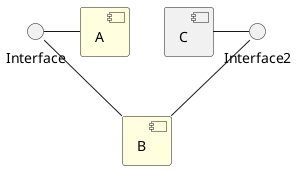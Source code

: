@startuml



component A #LightYellow{
}

component B #LightYellow{
}

A -left- Interface
Interface -- B

[C]

C -right- Interface2
Interface2 -- B








@enduml